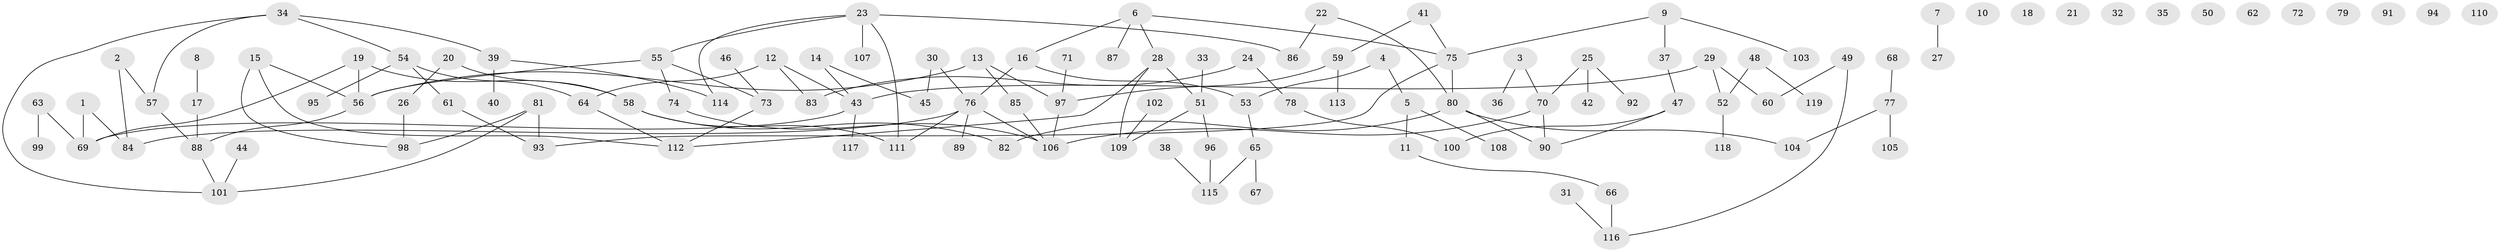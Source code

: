 // Generated by graph-tools (version 1.1) at 2025/13/03/09/25 04:13:00]
// undirected, 119 vertices, 131 edges
graph export_dot {
graph [start="1"]
  node [color=gray90,style=filled];
  1;
  2;
  3;
  4;
  5;
  6;
  7;
  8;
  9;
  10;
  11;
  12;
  13;
  14;
  15;
  16;
  17;
  18;
  19;
  20;
  21;
  22;
  23;
  24;
  25;
  26;
  27;
  28;
  29;
  30;
  31;
  32;
  33;
  34;
  35;
  36;
  37;
  38;
  39;
  40;
  41;
  42;
  43;
  44;
  45;
  46;
  47;
  48;
  49;
  50;
  51;
  52;
  53;
  54;
  55;
  56;
  57;
  58;
  59;
  60;
  61;
  62;
  63;
  64;
  65;
  66;
  67;
  68;
  69;
  70;
  71;
  72;
  73;
  74;
  75;
  76;
  77;
  78;
  79;
  80;
  81;
  82;
  83;
  84;
  85;
  86;
  87;
  88;
  89;
  90;
  91;
  92;
  93;
  94;
  95;
  96;
  97;
  98;
  99;
  100;
  101;
  102;
  103;
  104;
  105;
  106;
  107;
  108;
  109;
  110;
  111;
  112;
  113;
  114;
  115;
  116;
  117;
  118;
  119;
  1 -- 69;
  1 -- 84;
  2 -- 57;
  2 -- 84;
  3 -- 36;
  3 -- 70;
  4 -- 5;
  4 -- 53;
  5 -- 11;
  5 -- 108;
  6 -- 16;
  6 -- 28;
  6 -- 75;
  6 -- 87;
  7 -- 27;
  8 -- 17;
  9 -- 37;
  9 -- 75;
  9 -- 103;
  11 -- 66;
  12 -- 43;
  12 -- 64;
  12 -- 83;
  13 -- 56;
  13 -- 85;
  13 -- 97;
  14 -- 43;
  14 -- 45;
  15 -- 56;
  15 -- 98;
  15 -- 112;
  16 -- 53;
  16 -- 76;
  17 -- 88;
  19 -- 56;
  19 -- 58;
  19 -- 69;
  20 -- 26;
  20 -- 58;
  22 -- 80;
  22 -- 86;
  23 -- 55;
  23 -- 86;
  23 -- 107;
  23 -- 111;
  23 -- 114;
  24 -- 78;
  24 -- 83;
  25 -- 42;
  25 -- 70;
  25 -- 92;
  26 -- 98;
  28 -- 51;
  28 -- 109;
  28 -- 112;
  29 -- 43;
  29 -- 52;
  29 -- 60;
  30 -- 45;
  30 -- 76;
  31 -- 116;
  33 -- 51;
  34 -- 39;
  34 -- 54;
  34 -- 57;
  34 -- 101;
  37 -- 47;
  38 -- 115;
  39 -- 40;
  39 -- 114;
  41 -- 59;
  41 -- 75;
  43 -- 69;
  43 -- 117;
  44 -- 101;
  46 -- 73;
  47 -- 90;
  47 -- 100;
  48 -- 52;
  48 -- 119;
  49 -- 60;
  49 -- 116;
  51 -- 96;
  51 -- 109;
  52 -- 118;
  53 -- 65;
  54 -- 61;
  54 -- 64;
  54 -- 95;
  55 -- 56;
  55 -- 73;
  55 -- 74;
  56 -- 88;
  57 -- 88;
  58 -- 82;
  58 -- 111;
  59 -- 97;
  59 -- 113;
  61 -- 93;
  63 -- 69;
  63 -- 99;
  64 -- 112;
  65 -- 67;
  65 -- 115;
  66 -- 116;
  68 -- 77;
  70 -- 90;
  70 -- 106;
  71 -- 97;
  73 -- 112;
  74 -- 106;
  75 -- 80;
  75 -- 93;
  76 -- 84;
  76 -- 89;
  76 -- 106;
  76 -- 111;
  77 -- 104;
  77 -- 105;
  78 -- 100;
  80 -- 82;
  80 -- 90;
  80 -- 104;
  81 -- 93;
  81 -- 98;
  81 -- 101;
  85 -- 106;
  88 -- 101;
  96 -- 115;
  97 -- 106;
  102 -- 109;
}
